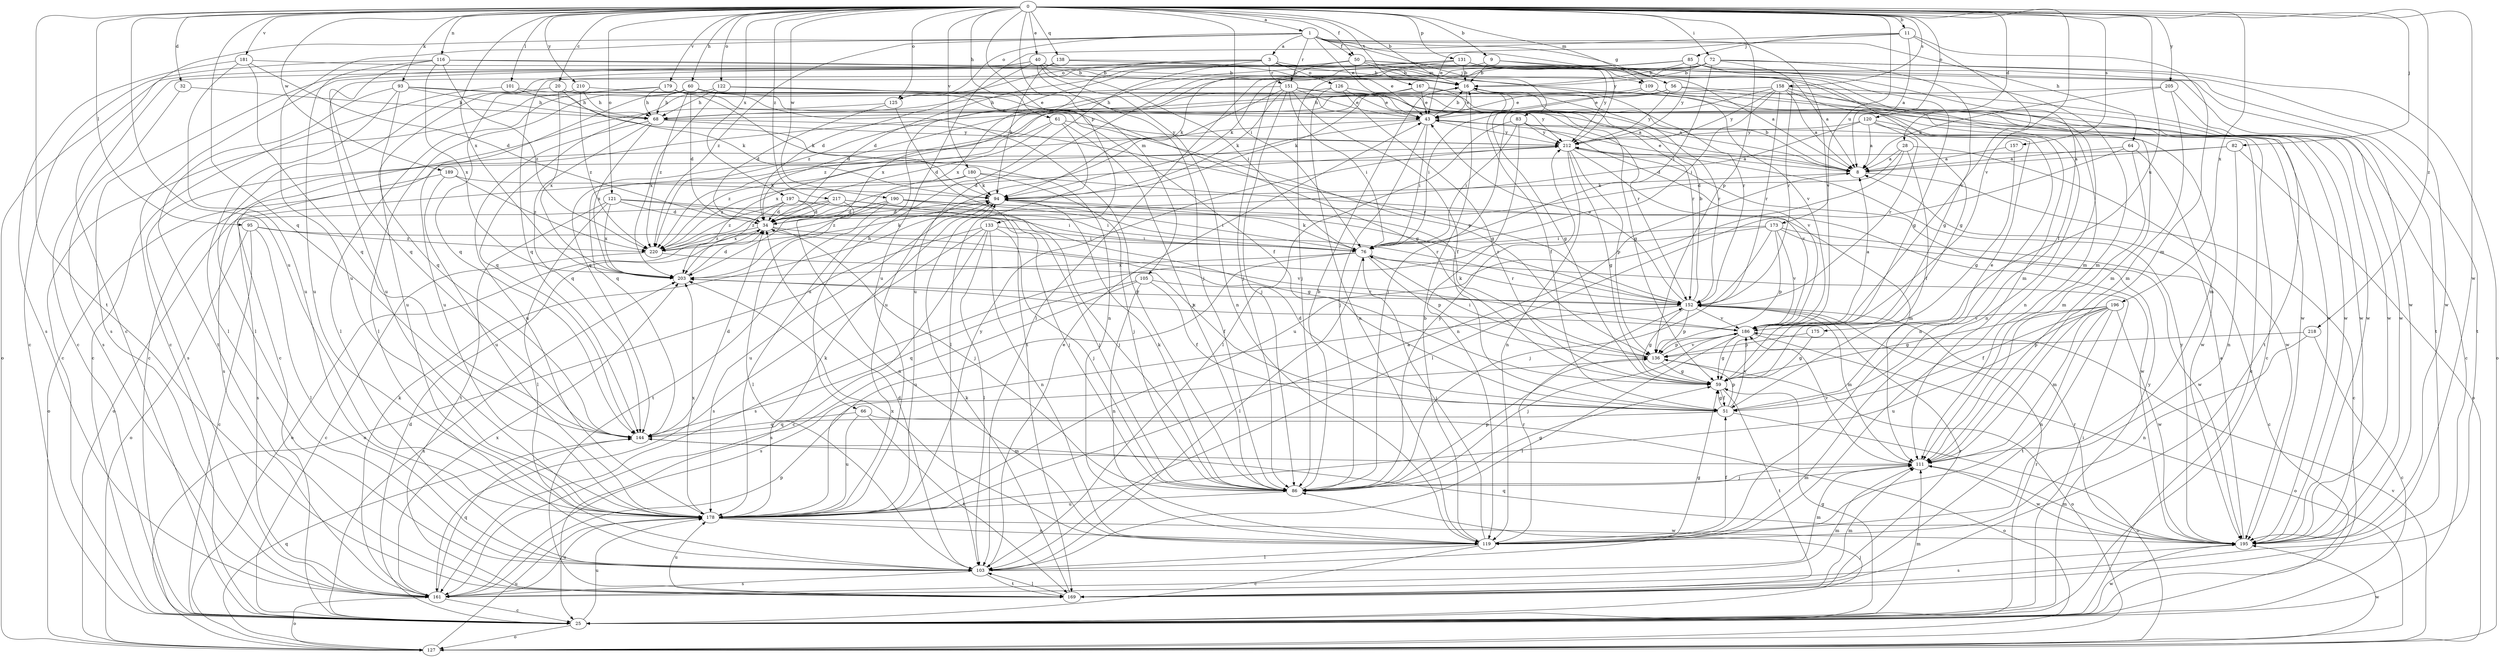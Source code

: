 strict digraph  {
0;
1;
3;
8;
9;
11;
16;
20;
25;
28;
32;
34;
40;
43;
50;
51;
56;
59;
60;
61;
64;
66;
68;
72;
76;
82;
83;
85;
86;
93;
94;
95;
101;
103;
105;
109;
111;
116;
119;
120;
121;
122;
125;
126;
127;
131;
133;
136;
138;
144;
151;
152;
157;
158;
161;
167;
169;
173;
175;
178;
179;
180;
181;
186;
189;
190;
195;
196;
197;
203;
205;
210;
212;
217;
218;
220;
0 -> 1  [label=a];
0 -> 9  [label=b];
0 -> 11  [label=b];
0 -> 16  [label=b];
0 -> 20  [label=c];
0 -> 28  [label=d];
0 -> 32  [label=d];
0 -> 40  [label=e];
0 -> 50  [label=f];
0 -> 60  [label=h];
0 -> 61  [label=h];
0 -> 72  [label=i];
0 -> 76  [label=i];
0 -> 82  [label=j];
0 -> 93  [label=k];
0 -> 95  [label=l];
0 -> 101  [label=l];
0 -> 105  [label=m];
0 -> 109  [label=m];
0 -> 116  [label=n];
0 -> 120  [label=o];
0 -> 121  [label=o];
0 -> 122  [label=o];
0 -> 125  [label=o];
0 -> 131  [label=p];
0 -> 133  [label=p];
0 -> 136  [label=p];
0 -> 138  [label=q];
0 -> 144  [label=q];
0 -> 157  [label=s];
0 -> 158  [label=s];
0 -> 167  [label=t];
0 -> 169  [label=t];
0 -> 173  [label=u];
0 -> 175  [label=u];
0 -> 178  [label=u];
0 -> 179  [label=v];
0 -> 180  [label=v];
0 -> 181  [label=v];
0 -> 186  [label=v];
0 -> 189  [label=w];
0 -> 190  [label=w];
0 -> 195  [label=w];
0 -> 196  [label=x];
0 -> 197  [label=x];
0 -> 203  [label=x];
0 -> 205  [label=y];
0 -> 210  [label=y];
0 -> 217  [label=z];
0 -> 218  [label=z];
1 -> 3  [label=a];
1 -> 25  [label=c];
1 -> 43  [label=e];
1 -> 50  [label=f];
1 -> 56  [label=g];
1 -> 64  [label=h];
1 -> 83  [label=j];
1 -> 125  [label=o];
1 -> 151  [label=r];
1 -> 178  [label=u];
1 -> 186  [label=v];
1 -> 212  [label=y];
1 -> 220  [label=z];
3 -> 16  [label=b];
3 -> 25  [label=c];
3 -> 66  [label=h];
3 -> 109  [label=m];
3 -> 125  [label=o];
3 -> 126  [label=o];
3 -> 151  [label=r];
3 -> 178  [label=u];
3 -> 186  [label=v];
8 -> 16  [label=b];
8 -> 25  [label=c];
8 -> 43  [label=e];
8 -> 94  [label=k];
9 -> 16  [label=b];
9 -> 111  [label=m];
9 -> 178  [label=u];
9 -> 212  [label=y];
11 -> 8  [label=a];
11 -> 43  [label=e];
11 -> 85  [label=j];
11 -> 111  [label=m];
11 -> 178  [label=u];
11 -> 186  [label=v];
16 -> 43  [label=e];
16 -> 51  [label=f];
16 -> 59  [label=g];
16 -> 144  [label=q];
16 -> 152  [label=r];
20 -> 43  [label=e];
20 -> 94  [label=k];
20 -> 178  [label=u];
20 -> 203  [label=x];
25 -> 34  [label=d];
25 -> 59  [label=g];
25 -> 76  [label=i];
25 -> 86  [label=j];
25 -> 111  [label=m];
25 -> 127  [label=o];
25 -> 152  [label=r];
25 -> 178  [label=u];
25 -> 195  [label=w];
25 -> 203  [label=x];
25 -> 212  [label=y];
28 -> 8  [label=a];
28 -> 34  [label=d];
28 -> 51  [label=f];
28 -> 178  [label=u];
28 -> 195  [label=w];
32 -> 68  [label=h];
32 -> 161  [label=s];
34 -> 76  [label=i];
34 -> 86  [label=j];
34 -> 127  [label=o];
34 -> 220  [label=z];
40 -> 16  [label=b];
40 -> 34  [label=d];
40 -> 76  [label=i];
40 -> 86  [label=j];
40 -> 119  [label=n];
40 -> 127  [label=o];
40 -> 161  [label=s];
43 -> 16  [label=b];
43 -> 76  [label=i];
43 -> 86  [label=j];
43 -> 144  [label=q];
43 -> 161  [label=s];
43 -> 212  [label=y];
50 -> 8  [label=a];
50 -> 16  [label=b];
50 -> 34  [label=d];
50 -> 43  [label=e];
50 -> 144  [label=q];
50 -> 152  [label=r];
50 -> 169  [label=t];
50 -> 178  [label=u];
51 -> 34  [label=d];
51 -> 43  [label=e];
51 -> 59  [label=g];
51 -> 127  [label=o];
51 -> 136  [label=p];
51 -> 144  [label=q];
51 -> 186  [label=v];
56 -> 43  [label=e];
56 -> 76  [label=i];
56 -> 111  [label=m];
56 -> 195  [label=w];
56 -> 212  [label=y];
59 -> 51  [label=f];
59 -> 169  [label=t];
60 -> 34  [label=d];
60 -> 68  [label=h];
60 -> 86  [label=j];
60 -> 103  [label=l];
60 -> 136  [label=p];
60 -> 178  [label=u];
60 -> 220  [label=z];
61 -> 34  [label=d];
61 -> 86  [label=j];
61 -> 103  [label=l];
61 -> 203  [label=x];
61 -> 212  [label=y];
64 -> 8  [label=a];
64 -> 103  [label=l];
64 -> 111  [label=m];
64 -> 195  [label=w];
66 -> 127  [label=o];
66 -> 144  [label=q];
66 -> 169  [label=t];
66 -> 178  [label=u];
68 -> 144  [label=q];
68 -> 152  [label=r];
68 -> 178  [label=u];
68 -> 203  [label=x];
68 -> 212  [label=y];
72 -> 16  [label=b];
72 -> 59  [label=g];
72 -> 76  [label=i];
72 -> 86  [label=j];
72 -> 94  [label=k];
72 -> 127  [label=o];
72 -> 144  [label=q];
72 -> 152  [label=r];
72 -> 195  [label=w];
76 -> 94  [label=k];
76 -> 103  [label=l];
76 -> 136  [label=p];
76 -> 152  [label=r];
76 -> 178  [label=u];
76 -> 203  [label=x];
82 -> 8  [label=a];
82 -> 119  [label=n];
82 -> 127  [label=o];
82 -> 161  [label=s];
83 -> 25  [label=c];
83 -> 76  [label=i];
83 -> 103  [label=l];
83 -> 119  [label=n];
83 -> 186  [label=v];
83 -> 212  [label=y];
85 -> 16  [label=b];
85 -> 51  [label=f];
85 -> 59  [label=g];
85 -> 86  [label=j];
85 -> 103  [label=l];
85 -> 169  [label=t];
85 -> 203  [label=x];
85 -> 212  [label=y];
86 -> 16  [label=b];
86 -> 59  [label=g];
86 -> 94  [label=k];
86 -> 111  [label=m];
86 -> 136  [label=p];
86 -> 178  [label=u];
86 -> 212  [label=y];
93 -> 68  [label=h];
93 -> 103  [label=l];
93 -> 119  [label=n];
93 -> 144  [label=q];
93 -> 169  [label=t];
93 -> 212  [label=y];
94 -> 34  [label=d];
94 -> 76  [label=i];
94 -> 178  [label=u];
95 -> 25  [label=c];
95 -> 103  [label=l];
95 -> 127  [label=o];
95 -> 186  [label=v];
95 -> 220  [label=z];
101 -> 8  [label=a];
101 -> 25  [label=c];
101 -> 68  [label=h];
103 -> 34  [label=d];
103 -> 43  [label=e];
103 -> 59  [label=g];
103 -> 111  [label=m];
103 -> 161  [label=s];
103 -> 169  [label=t];
105 -> 51  [label=f];
105 -> 119  [label=n];
105 -> 144  [label=q];
105 -> 152  [label=r];
105 -> 161  [label=s];
109 -> 25  [label=c];
109 -> 68  [label=h];
109 -> 111  [label=m];
109 -> 195  [label=w];
111 -> 86  [label=j];
111 -> 186  [label=v];
111 -> 195  [label=w];
116 -> 16  [label=b];
116 -> 25  [label=c];
116 -> 111  [label=m];
116 -> 144  [label=q];
116 -> 178  [label=u];
116 -> 203  [label=x];
116 -> 220  [label=z];
119 -> 16  [label=b];
119 -> 25  [label=c];
119 -> 51  [label=f];
119 -> 76  [label=i];
119 -> 103  [label=l];
119 -> 152  [label=r];
119 -> 203  [label=x];
120 -> 8  [label=a];
120 -> 34  [label=d];
120 -> 111  [label=m];
120 -> 119  [label=n];
120 -> 152  [label=r];
120 -> 212  [label=y];
121 -> 34  [label=d];
121 -> 76  [label=i];
121 -> 86  [label=j];
121 -> 103  [label=l];
121 -> 169  [label=t];
121 -> 203  [label=x];
122 -> 59  [label=g];
122 -> 68  [label=h];
122 -> 144  [label=q];
122 -> 152  [label=r];
122 -> 203  [label=x];
125 -> 25  [label=c];
125 -> 34  [label=d];
125 -> 169  [label=t];
126 -> 25  [label=c];
126 -> 34  [label=d];
126 -> 43  [label=e];
126 -> 59  [label=g];
126 -> 119  [label=n];
127 -> 144  [label=q];
127 -> 178  [label=u];
127 -> 186  [label=v];
127 -> 195  [label=w];
131 -> 8  [label=a];
131 -> 16  [label=b];
131 -> 59  [label=g];
131 -> 94  [label=k];
131 -> 119  [label=n];
131 -> 203  [label=x];
131 -> 220  [label=z];
133 -> 25  [label=c];
133 -> 76  [label=i];
133 -> 86  [label=j];
133 -> 103  [label=l];
133 -> 119  [label=n];
133 -> 127  [label=o];
133 -> 161  [label=s];
136 -> 59  [label=g];
136 -> 76  [label=i];
136 -> 94  [label=k];
136 -> 127  [label=o];
136 -> 186  [label=v];
138 -> 16  [label=b];
138 -> 25  [label=c];
138 -> 94  [label=k];
138 -> 195  [label=w];
144 -> 34  [label=d];
144 -> 111  [label=m];
151 -> 8  [label=a];
151 -> 43  [label=e];
151 -> 51  [label=f];
151 -> 59  [label=g];
151 -> 68  [label=h];
151 -> 76  [label=i];
151 -> 86  [label=j];
151 -> 94  [label=k];
151 -> 178  [label=u];
151 -> 195  [label=w];
152 -> 16  [label=b];
152 -> 43  [label=e];
152 -> 59  [label=g];
152 -> 111  [label=m];
152 -> 136  [label=p];
152 -> 161  [label=s];
152 -> 186  [label=v];
157 -> 8  [label=a];
157 -> 59  [label=g];
158 -> 8  [label=a];
158 -> 25  [label=c];
158 -> 43  [label=e];
158 -> 76  [label=i];
158 -> 86  [label=j];
158 -> 119  [label=n];
158 -> 152  [label=r];
158 -> 169  [label=t];
158 -> 212  [label=y];
161 -> 25  [label=c];
161 -> 94  [label=k];
161 -> 111  [label=m];
161 -> 127  [label=o];
161 -> 136  [label=p];
161 -> 144  [label=q];
161 -> 178  [label=u];
161 -> 203  [label=x];
167 -> 43  [label=e];
167 -> 94  [label=k];
167 -> 152  [label=r];
167 -> 195  [label=w];
167 -> 220  [label=z];
169 -> 94  [label=k];
169 -> 103  [label=l];
169 -> 111  [label=m];
169 -> 152  [label=r];
169 -> 178  [label=u];
173 -> 25  [label=c];
173 -> 76  [label=i];
173 -> 86  [label=j];
173 -> 136  [label=p];
173 -> 161  [label=s];
173 -> 186  [label=v];
173 -> 195  [label=w];
175 -> 59  [label=g];
175 -> 136  [label=p];
178 -> 8  [label=a];
178 -> 94  [label=k];
178 -> 119  [label=n];
178 -> 195  [label=w];
178 -> 203  [label=x];
178 -> 212  [label=y];
179 -> 25  [label=c];
179 -> 51  [label=f];
179 -> 68  [label=h];
179 -> 94  [label=k];
179 -> 103  [label=l];
179 -> 195  [label=w];
180 -> 86  [label=j];
180 -> 94  [label=k];
180 -> 111  [label=m];
180 -> 127  [label=o];
180 -> 220  [label=z];
181 -> 16  [label=b];
181 -> 34  [label=d];
181 -> 144  [label=q];
181 -> 161  [label=s];
181 -> 178  [label=u];
186 -> 8  [label=a];
186 -> 59  [label=g];
186 -> 86  [label=j];
186 -> 103  [label=l];
186 -> 127  [label=o];
186 -> 136  [label=p];
186 -> 203  [label=x];
189 -> 94  [label=k];
189 -> 127  [label=o];
189 -> 178  [label=u];
189 -> 220  [label=z];
190 -> 34  [label=d];
190 -> 86  [label=j];
190 -> 152  [label=r];
190 -> 169  [label=t];
190 -> 195  [label=w];
190 -> 220  [label=z];
195 -> 8  [label=a];
195 -> 111  [label=m];
195 -> 144  [label=q];
195 -> 152  [label=r];
195 -> 161  [label=s];
195 -> 212  [label=y];
196 -> 51  [label=f];
196 -> 59  [label=g];
196 -> 111  [label=m];
196 -> 119  [label=n];
196 -> 169  [label=t];
196 -> 178  [label=u];
196 -> 186  [label=v];
196 -> 195  [label=w];
197 -> 34  [label=d];
197 -> 76  [label=i];
197 -> 119  [label=n];
197 -> 152  [label=r];
197 -> 203  [label=x];
197 -> 220  [label=z];
203 -> 34  [label=d];
203 -> 152  [label=r];
205 -> 8  [label=a];
205 -> 68  [label=h];
205 -> 111  [label=m];
205 -> 195  [label=w];
210 -> 68  [label=h];
210 -> 103  [label=l];
210 -> 195  [label=w];
210 -> 220  [label=z];
212 -> 8  [label=a];
212 -> 34  [label=d];
212 -> 59  [label=g];
212 -> 119  [label=n];
212 -> 136  [label=p];
212 -> 186  [label=v];
212 -> 220  [label=z];
217 -> 34  [label=d];
217 -> 59  [label=g];
217 -> 86  [label=j];
217 -> 103  [label=l];
217 -> 161  [label=s];
217 -> 220  [label=z];
218 -> 25  [label=c];
218 -> 119  [label=n];
218 -> 136  [label=p];
220 -> 25  [label=c];
220 -> 51  [label=f];
220 -> 94  [label=k];
}
